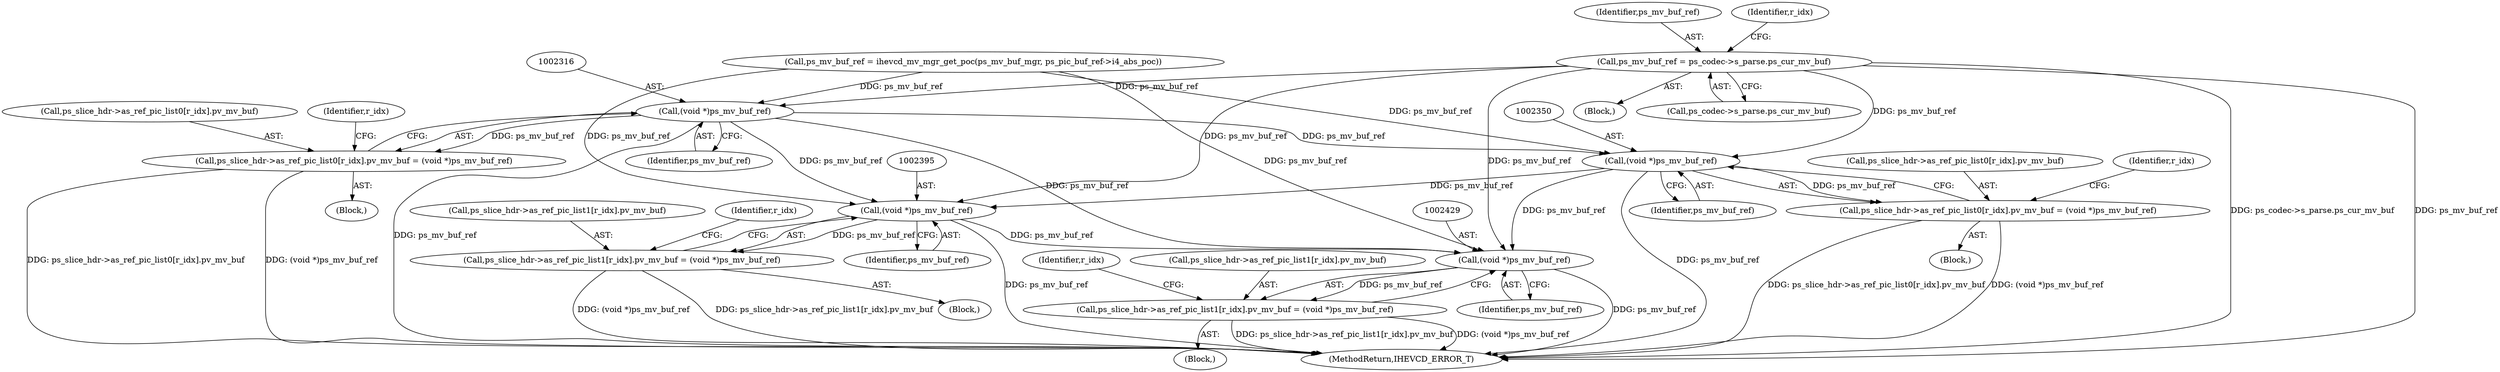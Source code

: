 digraph "0_Android_913d9e8d93d6b81bb8eac3fc2c1426651f5b259d@pointer" {
"1002257" [label="(Call,ps_mv_buf_ref = ps_codec->s_parse.ps_cur_mv_buf)"];
"1002315" [label="(Call,(void *)ps_mv_buf_ref)"];
"1002307" [label="(Call,ps_slice_hdr->as_ref_pic_list0[r_idx].pv_mv_buf = (void *)ps_mv_buf_ref)"];
"1002349" [label="(Call,(void *)ps_mv_buf_ref)"];
"1002341" [label="(Call,ps_slice_hdr->as_ref_pic_list0[r_idx].pv_mv_buf = (void *)ps_mv_buf_ref)"];
"1002394" [label="(Call,(void *)ps_mv_buf_ref)"];
"1002386" [label="(Call,ps_slice_hdr->as_ref_pic_list1[r_idx].pv_mv_buf = (void *)ps_mv_buf_ref)"];
"1002428" [label="(Call,(void *)ps_mv_buf_ref)"];
"1002420" [label="(Call,ps_slice_hdr->as_ref_pic_list1[r_idx].pv_mv_buf = (void *)ps_mv_buf_ref)"];
"1002362" [label="(Identifier,r_idx)"];
"1002408" [label="(Block,)"];
"1002387" [label="(Call,ps_slice_hdr->as_ref_pic_list1[r_idx].pv_mv_buf)"];
"1002349" [label="(Call,(void *)ps_mv_buf_ref)"];
"1002386" [label="(Call,ps_slice_hdr->as_ref_pic_list1[r_idx].pv_mv_buf = (void *)ps_mv_buf_ref)"];
"1002307" [label="(Call,ps_slice_hdr->as_ref_pic_list0[r_idx].pv_mv_buf = (void *)ps_mv_buf_ref)"];
"1002428" [label="(Call,(void *)ps_mv_buf_ref)"];
"1002259" [label="(Call,ps_codec->s_parse.ps_cur_mv_buf)"];
"1002258" [label="(Identifier,ps_mv_buf_ref)"];
"1002617" [label="(MethodReturn,IHEVCD_ERROR_T)"];
"1002421" [label="(Call,ps_slice_hdr->as_ref_pic_list1[r_idx].pv_mv_buf)"];
"1002407" [label="(Identifier,r_idx)"];
"1002351" [label="(Identifier,ps_mv_buf_ref)"];
"1002275" [label="(Identifier,r_idx)"];
"1002420" [label="(Call,ps_slice_hdr->as_ref_pic_list1[r_idx].pv_mv_buf = (void *)ps_mv_buf_ref)"];
"1002394" [label="(Call,(void *)ps_mv_buf_ref)"];
"1002341" [label="(Call,ps_slice_hdr->as_ref_pic_list0[r_idx].pv_mv_buf = (void *)ps_mv_buf_ref)"];
"1002430" [label="(Identifier,ps_mv_buf_ref)"];
"1002396" [label="(Identifier,ps_mv_buf_ref)"];
"1002374" [label="(Block,)"];
"1002317" [label="(Identifier,ps_mv_buf_ref)"];
"1002295" [label="(Block,)"];
"1002257" [label="(Call,ps_mv_buf_ref = ps_codec->s_parse.ps_cur_mv_buf)"];
"1002247" [label="(Block,)"];
"1002315" [label="(Call,(void *)ps_mv_buf_ref)"];
"1002342" [label="(Call,ps_slice_hdr->as_ref_pic_list0[r_idx].pv_mv_buf)"];
"1002283" [label="(Identifier,r_idx)"];
"1002329" [label="(Block,)"];
"1002308" [label="(Call,ps_slice_hdr->as_ref_pic_list0[r_idx].pv_mv_buf)"];
"1002266" [label="(Call,ps_mv_buf_ref = ihevcd_mv_mgr_get_poc(ps_mv_buf_mgr, ps_pic_buf_ref->i4_abs_poc))"];
"1002328" [label="(Identifier,r_idx)"];
"1002257" -> "1002247"  [label="AST: "];
"1002257" -> "1002259"  [label="CFG: "];
"1002258" -> "1002257"  [label="AST: "];
"1002259" -> "1002257"  [label="AST: "];
"1002275" -> "1002257"  [label="CFG: "];
"1002257" -> "1002617"  [label="DDG: ps_mv_buf_ref"];
"1002257" -> "1002617"  [label="DDG: ps_codec->s_parse.ps_cur_mv_buf"];
"1002257" -> "1002315"  [label="DDG: ps_mv_buf_ref"];
"1002257" -> "1002349"  [label="DDG: ps_mv_buf_ref"];
"1002257" -> "1002394"  [label="DDG: ps_mv_buf_ref"];
"1002257" -> "1002428"  [label="DDG: ps_mv_buf_ref"];
"1002315" -> "1002307"  [label="AST: "];
"1002315" -> "1002317"  [label="CFG: "];
"1002316" -> "1002315"  [label="AST: "];
"1002317" -> "1002315"  [label="AST: "];
"1002307" -> "1002315"  [label="CFG: "];
"1002315" -> "1002617"  [label="DDG: ps_mv_buf_ref"];
"1002315" -> "1002307"  [label="DDG: ps_mv_buf_ref"];
"1002266" -> "1002315"  [label="DDG: ps_mv_buf_ref"];
"1002315" -> "1002349"  [label="DDG: ps_mv_buf_ref"];
"1002315" -> "1002394"  [label="DDG: ps_mv_buf_ref"];
"1002315" -> "1002428"  [label="DDG: ps_mv_buf_ref"];
"1002307" -> "1002295"  [label="AST: "];
"1002308" -> "1002307"  [label="AST: "];
"1002283" -> "1002307"  [label="CFG: "];
"1002307" -> "1002617"  [label="DDG: (void *)ps_mv_buf_ref"];
"1002307" -> "1002617"  [label="DDG: ps_slice_hdr->as_ref_pic_list0[r_idx].pv_mv_buf"];
"1002349" -> "1002341"  [label="AST: "];
"1002349" -> "1002351"  [label="CFG: "];
"1002350" -> "1002349"  [label="AST: "];
"1002351" -> "1002349"  [label="AST: "];
"1002341" -> "1002349"  [label="CFG: "];
"1002349" -> "1002617"  [label="DDG: ps_mv_buf_ref"];
"1002349" -> "1002341"  [label="DDG: ps_mv_buf_ref"];
"1002266" -> "1002349"  [label="DDG: ps_mv_buf_ref"];
"1002349" -> "1002394"  [label="DDG: ps_mv_buf_ref"];
"1002349" -> "1002428"  [label="DDG: ps_mv_buf_ref"];
"1002341" -> "1002329"  [label="AST: "];
"1002342" -> "1002341"  [label="AST: "];
"1002328" -> "1002341"  [label="CFG: "];
"1002341" -> "1002617"  [label="DDG: ps_slice_hdr->as_ref_pic_list0[r_idx].pv_mv_buf"];
"1002341" -> "1002617"  [label="DDG: (void *)ps_mv_buf_ref"];
"1002394" -> "1002386"  [label="AST: "];
"1002394" -> "1002396"  [label="CFG: "];
"1002395" -> "1002394"  [label="AST: "];
"1002396" -> "1002394"  [label="AST: "];
"1002386" -> "1002394"  [label="CFG: "];
"1002394" -> "1002617"  [label="DDG: ps_mv_buf_ref"];
"1002394" -> "1002386"  [label="DDG: ps_mv_buf_ref"];
"1002266" -> "1002394"  [label="DDG: ps_mv_buf_ref"];
"1002394" -> "1002428"  [label="DDG: ps_mv_buf_ref"];
"1002386" -> "1002374"  [label="AST: "];
"1002387" -> "1002386"  [label="AST: "];
"1002362" -> "1002386"  [label="CFG: "];
"1002386" -> "1002617"  [label="DDG: ps_slice_hdr->as_ref_pic_list1[r_idx].pv_mv_buf"];
"1002386" -> "1002617"  [label="DDG: (void *)ps_mv_buf_ref"];
"1002428" -> "1002420"  [label="AST: "];
"1002428" -> "1002430"  [label="CFG: "];
"1002429" -> "1002428"  [label="AST: "];
"1002430" -> "1002428"  [label="AST: "];
"1002420" -> "1002428"  [label="CFG: "];
"1002428" -> "1002617"  [label="DDG: ps_mv_buf_ref"];
"1002428" -> "1002420"  [label="DDG: ps_mv_buf_ref"];
"1002266" -> "1002428"  [label="DDG: ps_mv_buf_ref"];
"1002420" -> "1002408"  [label="AST: "];
"1002421" -> "1002420"  [label="AST: "];
"1002407" -> "1002420"  [label="CFG: "];
"1002420" -> "1002617"  [label="DDG: ps_slice_hdr->as_ref_pic_list1[r_idx].pv_mv_buf"];
"1002420" -> "1002617"  [label="DDG: (void *)ps_mv_buf_ref"];
}
